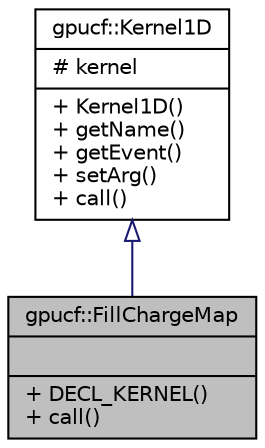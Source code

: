 digraph "gpucf::FillChargeMap"
{
 // INTERACTIVE_SVG=YES
  bgcolor="transparent";
  edge [fontname="Helvetica",fontsize="10",labelfontname="Helvetica",labelfontsize="10"];
  node [fontname="Helvetica",fontsize="10",shape=record];
  Node1 [label="{gpucf::FillChargeMap\n||+ DECL_KERNEL()\l+ call()\l}",height=0.2,width=0.4,color="black", fillcolor="grey75", style="filled", fontcolor="black"];
  Node2 -> Node1 [dir="back",color="midnightblue",fontsize="10",style="solid",arrowtail="onormal",fontname="Helvetica"];
  Node2 [label="{gpucf::Kernel1D\n|# kernel\l|+ Kernel1D()\l+ getName()\l+ getEvent()\l+ setArg()\l+ call()\l}",height=0.2,width=0.4,color="black",URL="$d3/d20/classgpucf_1_1Kernel1D.html"];
}
